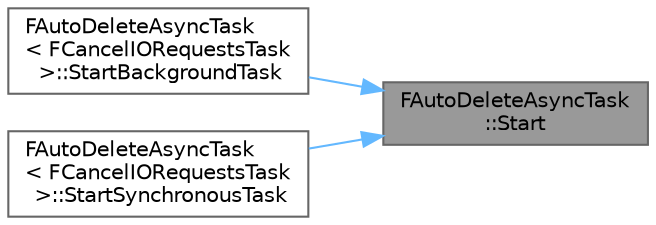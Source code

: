 digraph "FAutoDeleteAsyncTask::Start"
{
 // INTERACTIVE_SVG=YES
 // LATEX_PDF_SIZE
  bgcolor="transparent";
  edge [fontname=Helvetica,fontsize=10,labelfontname=Helvetica,labelfontsize=10];
  node [fontname=Helvetica,fontsize=10,shape=box,height=0.2,width=0.4];
  rankdir="RL";
  Node1 [id="Node000001",label="FAutoDeleteAsyncTask\l::Start",height=0.2,width=0.4,color="gray40", fillcolor="grey60", style="filled", fontcolor="black",tooltip=" "];
  Node1 -> Node2 [id="edge1_Node000001_Node000002",dir="back",color="steelblue1",style="solid",tooltip=" "];
  Node2 [id="Node000002",label="FAutoDeleteAsyncTask\l\< FCancelIORequestsTask\l \>::StartBackgroundTask",height=0.2,width=0.4,color="grey40", fillcolor="white", style="filled",URL="$dd/d96/classFAutoDeleteAsyncTask.html#a6d14d6e8e3c0a7cbada575942a9b8b0b",tooltip=" "];
  Node1 -> Node3 [id="edge2_Node000001_Node000003",dir="back",color="steelblue1",style="solid",tooltip=" "];
  Node3 [id="Node000003",label="FAutoDeleteAsyncTask\l\< FCancelIORequestsTask\l \>::StartSynchronousTask",height=0.2,width=0.4,color="grey40", fillcolor="white", style="filled",URL="$dd/d96/classFAutoDeleteAsyncTask.html#abf5f8b82963268117cfab98d13098782",tooltip=" "];
}
